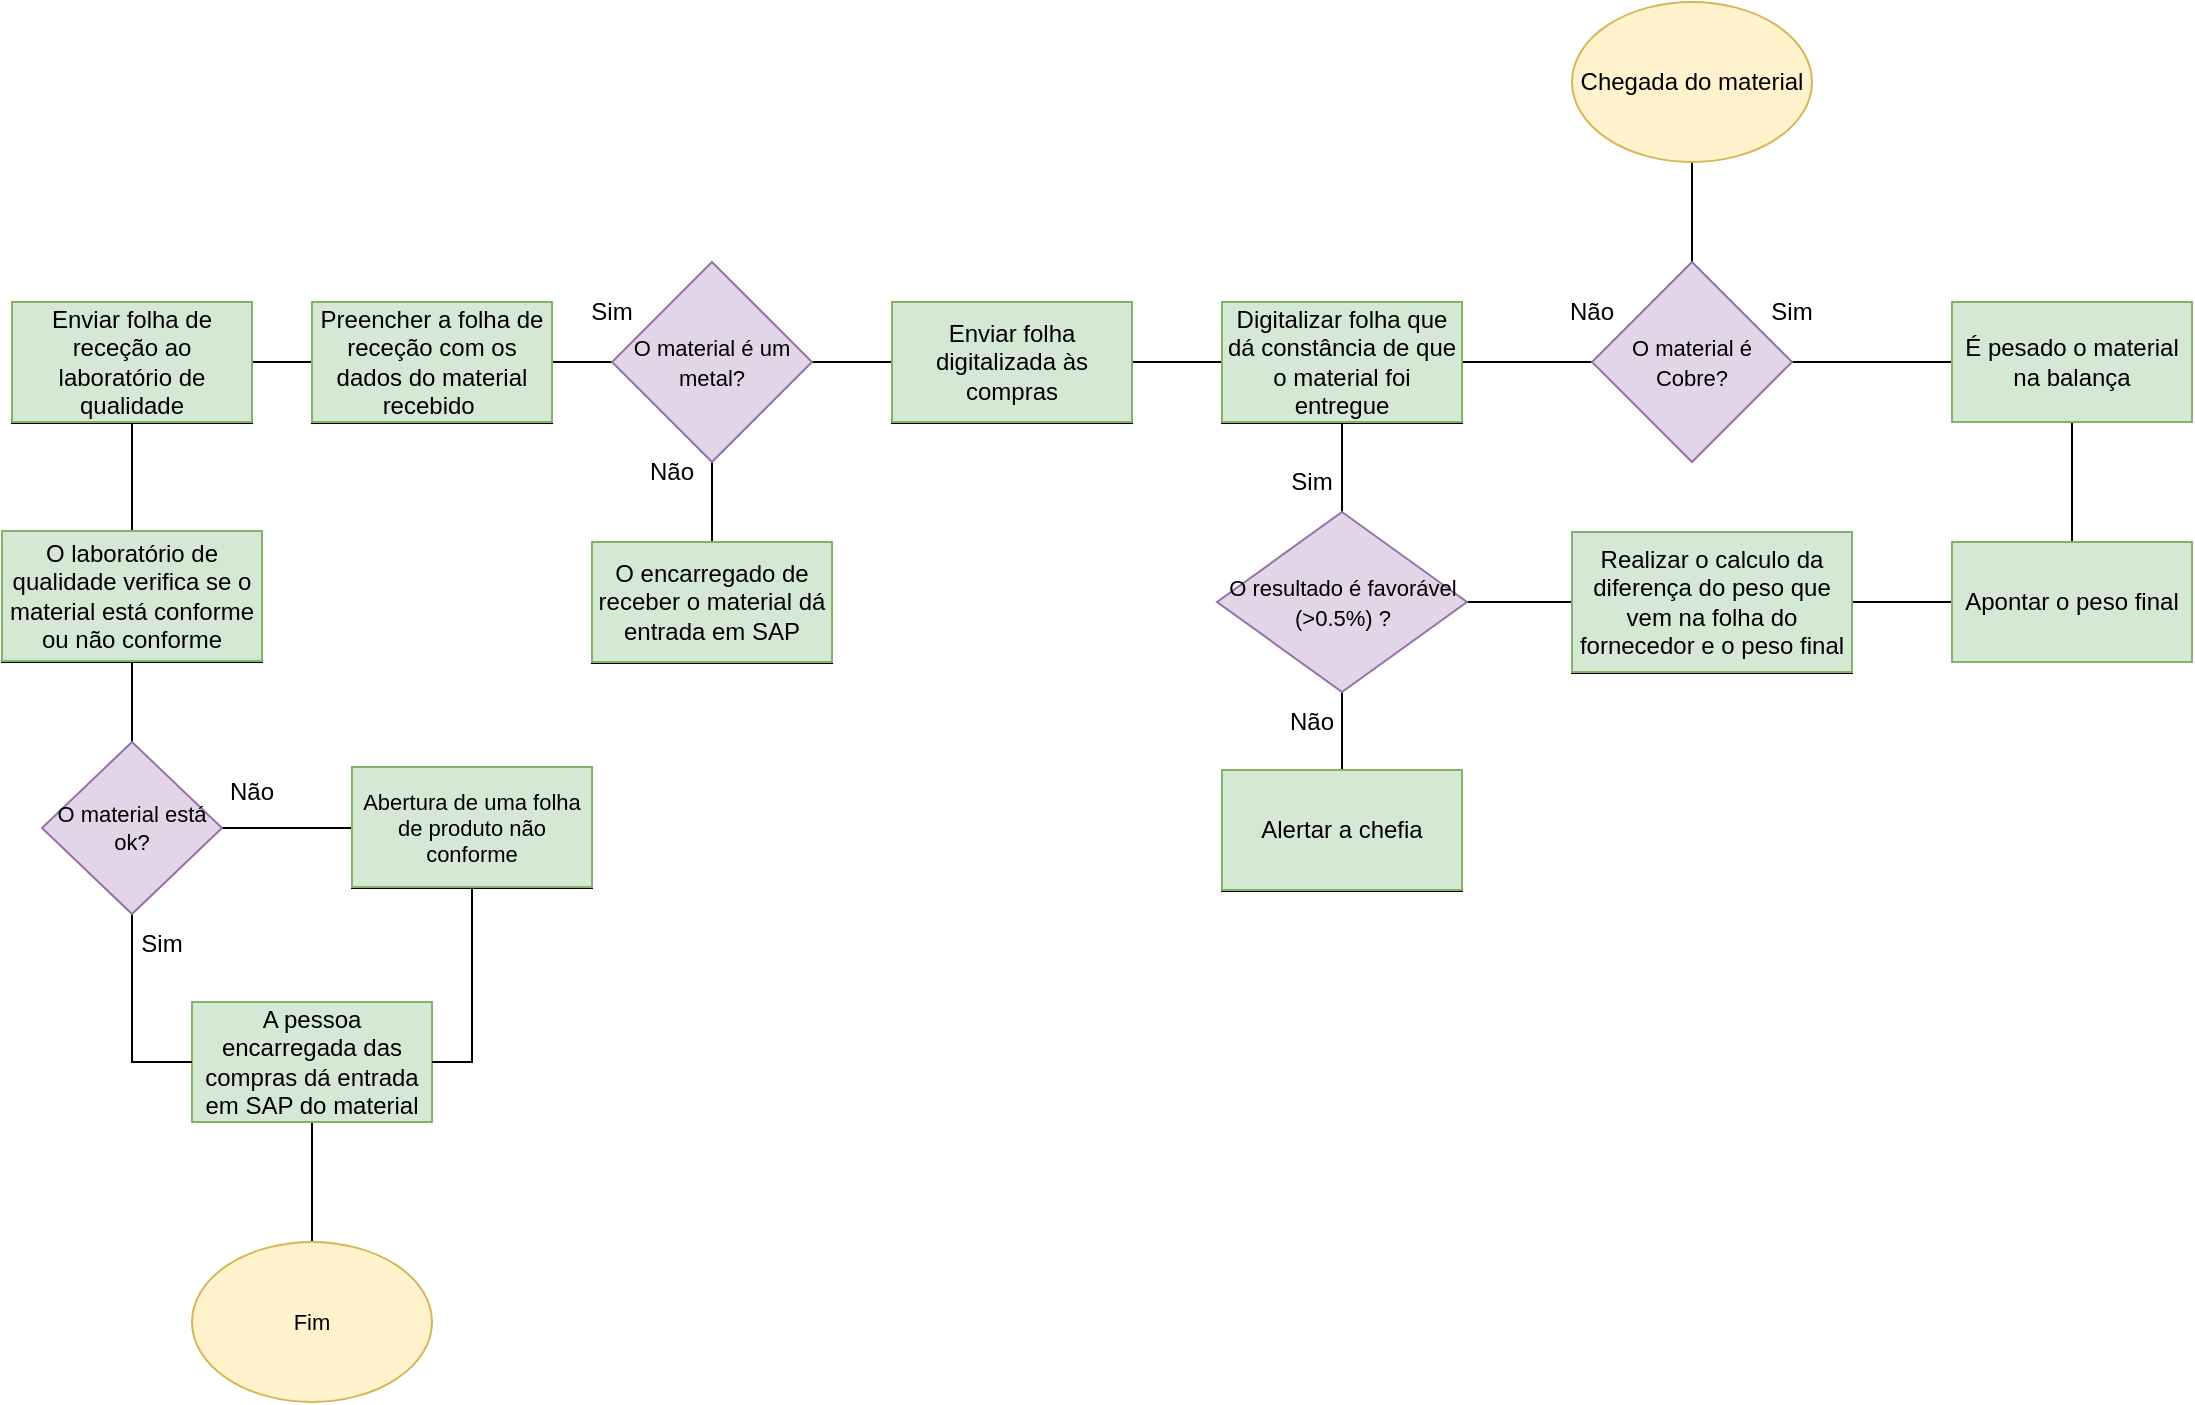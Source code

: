 <mxfile version="20.0.4" type="github"><diagram id="fz4ZNiGjer4_rKIofnrs" name="Page-1"><mxGraphModel dx="1422" dy="786" grid="1" gridSize="10" guides="1" tooltips="1" connect="1" arrows="1" fold="1" page="1" pageScale="1" pageWidth="1169" pageHeight="827" math="0" shadow="0"><root><mxCell id="0"/><mxCell id="1" parent="0"/><mxCell id="0HmDUyCugDLITogedhJN-17" style="edgeStyle=orthogonalEdgeStyle;rounded=0;orthogonalLoop=1;jettySize=auto;html=1;exitX=0.5;exitY=1;exitDx=0;exitDy=0;endArrow=none;endFill=0;" edge="1" parent="1" source="0HmDUyCugDLITogedhJN-1" target="0HmDUyCugDLITogedhJN-2"><mxGeometry relative="1" as="geometry"/></mxCell><mxCell id="0HmDUyCugDLITogedhJN-1" value="Chegada do material" style="ellipse;whiteSpace=wrap;html=1;fillColor=#fff2cc;strokeColor=#d6b656;" vertex="1" parent="1"><mxGeometry x="790" y="30" width="120" height="80" as="geometry"/></mxCell><mxCell id="0HmDUyCugDLITogedhJN-18" style="edgeStyle=orthogonalEdgeStyle;rounded=0;orthogonalLoop=1;jettySize=auto;html=1;exitX=1;exitY=0.5;exitDx=0;exitDy=0;entryX=0;entryY=0.5;entryDx=0;entryDy=0;endArrow=none;endFill=0;" edge="1" parent="1" source="0HmDUyCugDLITogedhJN-2" target="0HmDUyCugDLITogedhJN-5"><mxGeometry relative="1" as="geometry"/></mxCell><mxCell id="0HmDUyCugDLITogedhJN-24" style="edgeStyle=orthogonalEdgeStyle;rounded=0;orthogonalLoop=1;jettySize=auto;html=1;exitX=0;exitY=0.5;exitDx=0;exitDy=0;entryX=1;entryY=0.5;entryDx=0;entryDy=0;endArrow=none;endFill=0;" edge="1" parent="1" source="0HmDUyCugDLITogedhJN-2" target="0HmDUyCugDLITogedhJN-8"><mxGeometry relative="1" as="geometry"/></mxCell><mxCell id="0HmDUyCugDLITogedhJN-2" value="&lt;font style=&quot;font-size: 11px;&quot;&gt;O material é Cobre?&lt;/font&gt;" style="rhombus;whiteSpace=wrap;html=1;fillColor=#e1d5e7;strokeColor=#9673a6;" vertex="1" parent="1"><mxGeometry x="800" y="160" width="100" height="100" as="geometry"/></mxCell><mxCell id="0HmDUyCugDLITogedhJN-3" value="Sim" style="text;html=1;strokeColor=none;fillColor=none;align=center;verticalAlign=middle;whiteSpace=wrap;rounded=0;" vertex="1" parent="1"><mxGeometry x="870" y="170" width="60" height="30" as="geometry"/></mxCell><mxCell id="0HmDUyCugDLITogedhJN-4" value="Não" style="text;html=1;strokeColor=none;fillColor=none;align=center;verticalAlign=middle;whiteSpace=wrap;rounded=0;" vertex="1" parent="1"><mxGeometry x="770" y="170" width="60" height="30" as="geometry"/></mxCell><mxCell id="0HmDUyCugDLITogedhJN-19" style="edgeStyle=orthogonalEdgeStyle;rounded=0;orthogonalLoop=1;jettySize=auto;html=1;exitX=0.5;exitY=1;exitDx=0;exitDy=0;entryX=0.5;entryY=0;entryDx=0;entryDy=0;endArrow=none;endFill=0;" edge="1" parent="1" source="0HmDUyCugDLITogedhJN-5" target="0HmDUyCugDLITogedhJN-6"><mxGeometry relative="1" as="geometry"/></mxCell><mxCell id="0HmDUyCugDLITogedhJN-5" value="É pesado o material na balança" style="rounded=0;whiteSpace=wrap;html=1;fillColor=#d5e8d4;strokeColor=#82b366;" vertex="1" parent="1"><mxGeometry x="980" y="180" width="120" height="60" as="geometry"/></mxCell><mxCell id="0HmDUyCugDLITogedhJN-20" style="edgeStyle=orthogonalEdgeStyle;rounded=0;orthogonalLoop=1;jettySize=auto;html=1;exitX=0;exitY=0.5;exitDx=0;exitDy=0;entryX=1;entryY=0.5;entryDx=0;entryDy=0;endArrow=none;endFill=0;" edge="1" parent="1" source="0HmDUyCugDLITogedhJN-6" target="0HmDUyCugDLITogedhJN-7"><mxGeometry relative="1" as="geometry"/></mxCell><mxCell id="0HmDUyCugDLITogedhJN-6" value="Apontar o peso final" style="rounded=0;whiteSpace=wrap;html=1;fillColor=#d5e8d4;strokeColor=#82b366;" vertex="1" parent="1"><mxGeometry x="980" y="300" width="120" height="60" as="geometry"/></mxCell><mxCell id="0HmDUyCugDLITogedhJN-21" style="edgeStyle=orthogonalEdgeStyle;rounded=0;orthogonalLoop=1;jettySize=auto;html=1;exitX=0;exitY=0.5;exitDx=0;exitDy=0;entryX=1;entryY=0.5;entryDx=0;entryDy=0;endArrow=none;endFill=0;" edge="1" parent="1" source="0HmDUyCugDLITogedhJN-7" target="0HmDUyCugDLITogedhJN-13"><mxGeometry relative="1" as="geometry"/></mxCell><mxCell id="0HmDUyCugDLITogedhJN-7" value="Realizar o calculo da diferença do peso que vem na folha do fornecedor e o peso final" style="rounded=0;whiteSpace=wrap;html=1;" vertex="1" parent="1"><mxGeometry x="790" y="295" width="140" height="70" as="geometry"/></mxCell><mxCell id="0HmDUyCugDLITogedhJN-25" style="edgeStyle=orthogonalEdgeStyle;rounded=0;orthogonalLoop=1;jettySize=auto;html=1;exitX=0;exitY=0.5;exitDx=0;exitDy=0;entryX=1;entryY=0.5;entryDx=0;entryDy=0;endArrow=none;endFill=0;" edge="1" parent="1" source="0HmDUyCugDLITogedhJN-8" target="0HmDUyCugDLITogedhJN-9"><mxGeometry relative="1" as="geometry"/></mxCell><mxCell id="0HmDUyCugDLITogedhJN-8" value="Digitalizar folha que dá constância de que o material foi entregue" style="rounded=0;whiteSpace=wrap;html=1;" vertex="1" parent="1"><mxGeometry x="615" y="180" width="120" height="60" as="geometry"/></mxCell><mxCell id="0HmDUyCugDLITogedhJN-32" style="edgeStyle=orthogonalEdgeStyle;rounded=0;orthogonalLoop=1;jettySize=auto;html=1;exitX=0;exitY=0.5;exitDx=0;exitDy=0;entryX=1;entryY=0.5;entryDx=0;entryDy=0;endArrow=none;endFill=0;" edge="1" parent="1" source="0HmDUyCugDLITogedhJN-9" target="0HmDUyCugDLITogedhJN-31"><mxGeometry relative="1" as="geometry"/></mxCell><mxCell id="0HmDUyCugDLITogedhJN-9" value="Enviar folha digitalizada às compras" style="rounded=0;whiteSpace=wrap;html=1;" vertex="1" parent="1"><mxGeometry x="450" y="180" width="120" height="60" as="geometry"/></mxCell><mxCell id="0HmDUyCugDLITogedhJN-27" style="edgeStyle=orthogonalEdgeStyle;rounded=0;orthogonalLoop=1;jettySize=auto;html=1;exitX=0;exitY=0.5;exitDx=0;exitDy=0;entryX=1;entryY=0.5;entryDx=0;entryDy=0;endArrow=none;endFill=0;" edge="1" parent="1" source="0HmDUyCugDLITogedhJN-10" target="0HmDUyCugDLITogedhJN-11"><mxGeometry relative="1" as="geometry"/></mxCell><mxCell id="0HmDUyCugDLITogedhJN-10" value="Preencher a folha de receção com os dados do material recebido&amp;nbsp;" style="rounded=0;whiteSpace=wrap;html=1;" vertex="1" parent="1"><mxGeometry x="160" y="180" width="120" height="60" as="geometry"/></mxCell><mxCell id="0HmDUyCugDLITogedhJN-28" style="edgeStyle=orthogonalEdgeStyle;rounded=0;orthogonalLoop=1;jettySize=auto;html=1;exitX=0.5;exitY=1;exitDx=0;exitDy=0;entryX=0.5;entryY=0;entryDx=0;entryDy=0;endArrow=none;endFill=0;" edge="1" parent="1" source="0HmDUyCugDLITogedhJN-11" target="0HmDUyCugDLITogedhJN-12"><mxGeometry relative="1" as="geometry"/></mxCell><mxCell id="0HmDUyCugDLITogedhJN-11" value="Enviar folha de receção ao laboratório de qualidade" style="rounded=0;whiteSpace=wrap;html=1;" vertex="1" parent="1"><mxGeometry x="10" y="180" width="120" height="60" as="geometry"/></mxCell><mxCell id="0HmDUyCugDLITogedhJN-42" style="edgeStyle=orthogonalEdgeStyle;rounded=0;orthogonalLoop=1;jettySize=auto;html=1;exitX=0.5;exitY=1;exitDx=0;exitDy=0;entryX=0.5;entryY=0;entryDx=0;entryDy=0;fontSize=11;endArrow=none;endFill=0;" edge="1" parent="1" source="0HmDUyCugDLITogedhJN-12" target="0HmDUyCugDLITogedhJN-40"><mxGeometry relative="1" as="geometry"/></mxCell><mxCell id="0HmDUyCugDLITogedhJN-12" value="O laboratório de qualidade verifica se o material está conforme ou não conforme" style="rounded=0;whiteSpace=wrap;html=1;" vertex="1" parent="1"><mxGeometry x="5" y="295" width="130" height="65" as="geometry"/></mxCell><mxCell id="0HmDUyCugDLITogedhJN-22" style="edgeStyle=orthogonalEdgeStyle;rounded=0;orthogonalLoop=1;jettySize=auto;html=1;exitX=0.5;exitY=1;exitDx=0;exitDy=0;entryX=0.5;entryY=0;entryDx=0;entryDy=0;endArrow=none;endFill=0;" edge="1" parent="1" source="0HmDUyCugDLITogedhJN-13" target="0HmDUyCugDLITogedhJN-14"><mxGeometry relative="1" as="geometry"/></mxCell><mxCell id="0HmDUyCugDLITogedhJN-23" style="edgeStyle=orthogonalEdgeStyle;rounded=0;orthogonalLoop=1;jettySize=auto;html=1;exitX=0.5;exitY=0;exitDx=0;exitDy=0;entryX=0.5;entryY=1;entryDx=0;entryDy=0;endArrow=none;endFill=0;" edge="1" parent="1" source="0HmDUyCugDLITogedhJN-13" target="0HmDUyCugDLITogedhJN-8"><mxGeometry relative="1" as="geometry"/></mxCell><mxCell id="0HmDUyCugDLITogedhJN-13" value="&lt;font style=&quot;font-size: 11px;&quot;&gt;O resultado é favorável (&amp;gt;0.5%) ?&lt;/font&gt;" style="rhombus;whiteSpace=wrap;html=1;fillColor=#e1d5e7;strokeColor=#9673a6;" vertex="1" parent="1"><mxGeometry x="612.5" y="285" width="125" height="90" as="geometry"/></mxCell><mxCell id="0HmDUyCugDLITogedhJN-14" value="Alertar a chefia" style="rounded=0;whiteSpace=wrap;html=1;" vertex="1" parent="1"><mxGeometry x="615" y="414" width="120" height="60" as="geometry"/></mxCell><mxCell id="0HmDUyCugDLITogedhJN-15" value="Não" style="text;html=1;strokeColor=none;fillColor=none;align=center;verticalAlign=middle;whiteSpace=wrap;rounded=0;" vertex="1" parent="1"><mxGeometry x="630" y="375" width="60" height="30" as="geometry"/></mxCell><mxCell id="0HmDUyCugDLITogedhJN-16" value="Sim" style="text;html=1;strokeColor=none;fillColor=none;align=center;verticalAlign=middle;whiteSpace=wrap;rounded=0;" vertex="1" parent="1"><mxGeometry x="630" y="255" width="60" height="30" as="geometry"/></mxCell><mxCell id="0HmDUyCugDLITogedhJN-53" style="edgeStyle=orthogonalEdgeStyle;rounded=0;orthogonalLoop=1;jettySize=auto;html=1;exitX=0.5;exitY=1;exitDx=0;exitDy=0;entryX=0.5;entryY=0;entryDx=0;entryDy=0;fontSize=11;endArrow=none;endFill=0;" edge="1" parent="1" source="0HmDUyCugDLITogedhJN-29" target="0HmDUyCugDLITogedhJN-52"><mxGeometry relative="1" as="geometry"/></mxCell><mxCell id="0HmDUyCugDLITogedhJN-29" value="A pessoa encarregada das compras dá entrada em SAP do material" style="rounded=0;whiteSpace=wrap;html=1;fillColor=#d5e8d4;strokeColor=#82b366;" vertex="1" parent="1"><mxGeometry x="100" y="530" width="120" height="60" as="geometry"/></mxCell><mxCell id="0HmDUyCugDLITogedhJN-33" style="edgeStyle=orthogonalEdgeStyle;rounded=0;orthogonalLoop=1;jettySize=auto;html=1;exitX=0;exitY=0.5;exitDx=0;exitDy=0;entryX=1;entryY=0.5;entryDx=0;entryDy=0;endArrow=none;endFill=0;" edge="1" parent="1" source="0HmDUyCugDLITogedhJN-31" target="0HmDUyCugDLITogedhJN-10"><mxGeometry relative="1" as="geometry"/></mxCell><mxCell id="0HmDUyCugDLITogedhJN-38" style="edgeStyle=orthogonalEdgeStyle;rounded=0;orthogonalLoop=1;jettySize=auto;html=1;exitX=0.5;exitY=1;exitDx=0;exitDy=0;endArrow=none;endFill=0;" edge="1" parent="1" source="0HmDUyCugDLITogedhJN-31" target="0HmDUyCugDLITogedhJN-37"><mxGeometry relative="1" as="geometry"/></mxCell><mxCell id="0HmDUyCugDLITogedhJN-31" value="&lt;font style=&quot;font-size: 11px;&quot;&gt;O material é um metal?&lt;/font&gt;" style="rhombus;whiteSpace=wrap;html=1;fillColor=#e1d5e7;strokeColor=#9673a6;" vertex="1" parent="1"><mxGeometry x="310" y="160" width="100" height="100" as="geometry"/></mxCell><mxCell id="0HmDUyCugDLITogedhJN-35" value="Sim" style="text;html=1;strokeColor=none;fillColor=none;align=center;verticalAlign=middle;whiteSpace=wrap;rounded=0;" vertex="1" parent="1"><mxGeometry x="280" y="170" width="60" height="30" as="geometry"/></mxCell><mxCell id="0HmDUyCugDLITogedhJN-36" value="Não" style="text;html=1;strokeColor=none;fillColor=none;align=center;verticalAlign=middle;whiteSpace=wrap;rounded=0;" vertex="1" parent="1"><mxGeometry x="310" y="250" width="60" height="30" as="geometry"/></mxCell><mxCell id="0HmDUyCugDLITogedhJN-37" value="O encarregado de receber o material dá entrada em SAP" style="rounded=0;whiteSpace=wrap;html=1;" vertex="1" parent="1"><mxGeometry x="300" y="300" width="120" height="60" as="geometry"/></mxCell><mxCell id="0HmDUyCugDLITogedhJN-45" style="edgeStyle=orthogonalEdgeStyle;rounded=0;orthogonalLoop=1;jettySize=auto;html=1;exitX=1;exitY=0.5;exitDx=0;exitDy=0;entryX=0;entryY=0.5;entryDx=0;entryDy=0;fontSize=11;endArrow=none;endFill=0;" edge="1" parent="1" source="0HmDUyCugDLITogedhJN-40" target="0HmDUyCugDLITogedhJN-41"><mxGeometry relative="1" as="geometry"/></mxCell><mxCell id="0HmDUyCugDLITogedhJN-51" style="edgeStyle=orthogonalEdgeStyle;rounded=0;orthogonalLoop=1;jettySize=auto;html=1;exitX=0.5;exitY=1;exitDx=0;exitDy=0;entryX=0;entryY=0.5;entryDx=0;entryDy=0;fontSize=11;endArrow=none;endFill=0;" edge="1" parent="1" source="0HmDUyCugDLITogedhJN-40" target="0HmDUyCugDLITogedhJN-29"><mxGeometry relative="1" as="geometry"/></mxCell><mxCell id="0HmDUyCugDLITogedhJN-40" value="O material está ok?" style="rhombus;whiteSpace=wrap;html=1;fontSize=11;fillColor=#e1d5e7;strokeColor=#9673a6;" vertex="1" parent="1"><mxGeometry x="25" y="400" width="90" height="86" as="geometry"/></mxCell><mxCell id="0HmDUyCugDLITogedhJN-50" style="edgeStyle=orthogonalEdgeStyle;rounded=0;orthogonalLoop=1;jettySize=auto;html=1;exitX=0.5;exitY=1;exitDx=0;exitDy=0;entryX=1;entryY=0.5;entryDx=0;entryDy=0;fontSize=11;endArrow=none;endFill=0;" edge="1" parent="1" source="0HmDUyCugDLITogedhJN-41" target="0HmDUyCugDLITogedhJN-29"><mxGeometry relative="1" as="geometry"/></mxCell><mxCell id="0HmDUyCugDLITogedhJN-41" value="Abertura de uma folha de produto não conforme" style="rounded=0;whiteSpace=wrap;html=1;fontSize=11;" vertex="1" parent="1"><mxGeometry x="180" y="413" width="120" height="60" as="geometry"/></mxCell><mxCell id="0HmDUyCugDLITogedhJN-46" value="Não" style="text;html=1;strokeColor=none;fillColor=none;align=center;verticalAlign=middle;whiteSpace=wrap;rounded=0;" vertex="1" parent="1"><mxGeometry x="100" y="410" width="60" height="30" as="geometry"/></mxCell><mxCell id="0HmDUyCugDLITogedhJN-47" value="Sim" style="text;html=1;strokeColor=none;fillColor=none;align=center;verticalAlign=middle;whiteSpace=wrap;rounded=0;" vertex="1" parent="1"><mxGeometry x="55" y="486" width="60" height="30" as="geometry"/></mxCell><mxCell id="0HmDUyCugDLITogedhJN-52" value="Fim" style="ellipse;whiteSpace=wrap;html=1;fontSize=11;fillColor=#fff2cc;strokeColor=#d6b656;" vertex="1" parent="1"><mxGeometry x="100" y="650" width="120" height="80" as="geometry"/></mxCell><mxCell id="0HmDUyCugDLITogedhJN-54" value="Realizar o calculo da diferença do peso que vem na folha do fornecedor e o peso final" style="rounded=0;whiteSpace=wrap;html=1;" vertex="1" parent="1"><mxGeometry x="790" y="295.5" width="140" height="70" as="geometry"/></mxCell><mxCell id="0HmDUyCugDLITogedhJN-55" value="Digitalizar folha que dá constância de que o material foi entregue" style="rounded=0;whiteSpace=wrap;html=1;" vertex="1" parent="1"><mxGeometry x="615" y="180.5" width="120" height="60" as="geometry"/></mxCell><mxCell id="0HmDUyCugDLITogedhJN-56" value="Enviar folha digitalizada às compras" style="rounded=0;whiteSpace=wrap;html=1;" vertex="1" parent="1"><mxGeometry x="450" y="180.5" width="120" height="60" as="geometry"/></mxCell><mxCell id="0HmDUyCugDLITogedhJN-57" value="Alertar a chefia" style="rounded=0;whiteSpace=wrap;html=1;" vertex="1" parent="1"><mxGeometry x="615" y="414.5" width="120" height="60" as="geometry"/></mxCell><mxCell id="0HmDUyCugDLITogedhJN-58" value="O encarregado de receber o material dá entrada em SAP" style="rounded=0;whiteSpace=wrap;html=1;" vertex="1" parent="1"><mxGeometry x="300" y="300.5" width="120" height="60" as="geometry"/></mxCell><mxCell id="0HmDUyCugDLITogedhJN-59" value="Preencher a folha de receção com os dados do material recebido&amp;nbsp;" style="rounded=0;whiteSpace=wrap;html=1;" vertex="1" parent="1"><mxGeometry x="160" y="180.5" width="120" height="60" as="geometry"/></mxCell><mxCell id="0HmDUyCugDLITogedhJN-60" value="Enviar folha de receção ao laboratório de qualidade" style="rounded=0;whiteSpace=wrap;html=1;" vertex="1" parent="1"><mxGeometry x="10" y="180.5" width="120" height="60" as="geometry"/></mxCell><mxCell id="0HmDUyCugDLITogedhJN-61" value="Realizar o calculo da diferença do peso que vem na folha do fornecedor e o peso final" style="rounded=0;whiteSpace=wrap;html=1;fillColor=#d5e8d4;strokeColor=#82b366;" vertex="1" parent="1"><mxGeometry x="790" y="295" width="140" height="70" as="geometry"/></mxCell><mxCell id="0HmDUyCugDLITogedhJN-62" value="Digitalizar folha que dá constância de que o material foi entregue" style="rounded=0;whiteSpace=wrap;html=1;fillColor=#d5e8d4;strokeColor=#82b366;" vertex="1" parent="1"><mxGeometry x="615" y="180" width="120" height="60" as="geometry"/></mxCell><mxCell id="0HmDUyCugDLITogedhJN-63" value="Enviar folha digitalizada às compras" style="rounded=0;whiteSpace=wrap;html=1;fillColor=#d5e8d4;strokeColor=#82b366;" vertex="1" parent="1"><mxGeometry x="450" y="180" width="120" height="60" as="geometry"/></mxCell><mxCell id="0HmDUyCugDLITogedhJN-64" value="Alertar a chefia" style="rounded=0;whiteSpace=wrap;html=1;fillColor=#d5e8d4;strokeColor=#82b366;" vertex="1" parent="1"><mxGeometry x="615" y="414" width="120" height="60" as="geometry"/></mxCell><mxCell id="0HmDUyCugDLITogedhJN-65" value="O encarregado de receber o material dá entrada em SAP" style="rounded=0;whiteSpace=wrap;html=1;fillColor=#d5e8d4;strokeColor=#82b366;" vertex="1" parent="1"><mxGeometry x="300" y="300" width="120" height="60" as="geometry"/></mxCell><mxCell id="0HmDUyCugDLITogedhJN-66" value="Preencher a folha de receção com os dados do material recebido&amp;nbsp;" style="rounded=0;whiteSpace=wrap;html=1;fillColor=#d5e8d4;strokeColor=#82b366;" vertex="1" parent="1"><mxGeometry x="160" y="180" width="120" height="60" as="geometry"/></mxCell><mxCell id="0HmDUyCugDLITogedhJN-67" value="Enviar folha de receção ao laboratório de qualidade" style="rounded=0;whiteSpace=wrap;html=1;fillColor=#d5e8d4;strokeColor=#82b366;" vertex="1" parent="1"><mxGeometry x="10" y="180" width="120" height="60" as="geometry"/></mxCell><mxCell id="0HmDUyCugDLITogedhJN-68" value="O laboratório de qualidade verifica se o material está conforme ou não conforme" style="rounded=0;whiteSpace=wrap;html=1;fillColor=#d5e8d4;strokeColor=#82b366;" vertex="1" parent="1"><mxGeometry x="5" y="294.5" width="130" height="65" as="geometry"/></mxCell><mxCell id="0HmDUyCugDLITogedhJN-69" value="Abertura de uma folha de produto não conforme" style="rounded=0;whiteSpace=wrap;html=1;fontSize=11;fillColor=#d5e8d4;strokeColor=#82b366;" vertex="1" parent="1"><mxGeometry x="180" y="412.5" width="120" height="60" as="geometry"/></mxCell></root></mxGraphModel></diagram></mxfile>